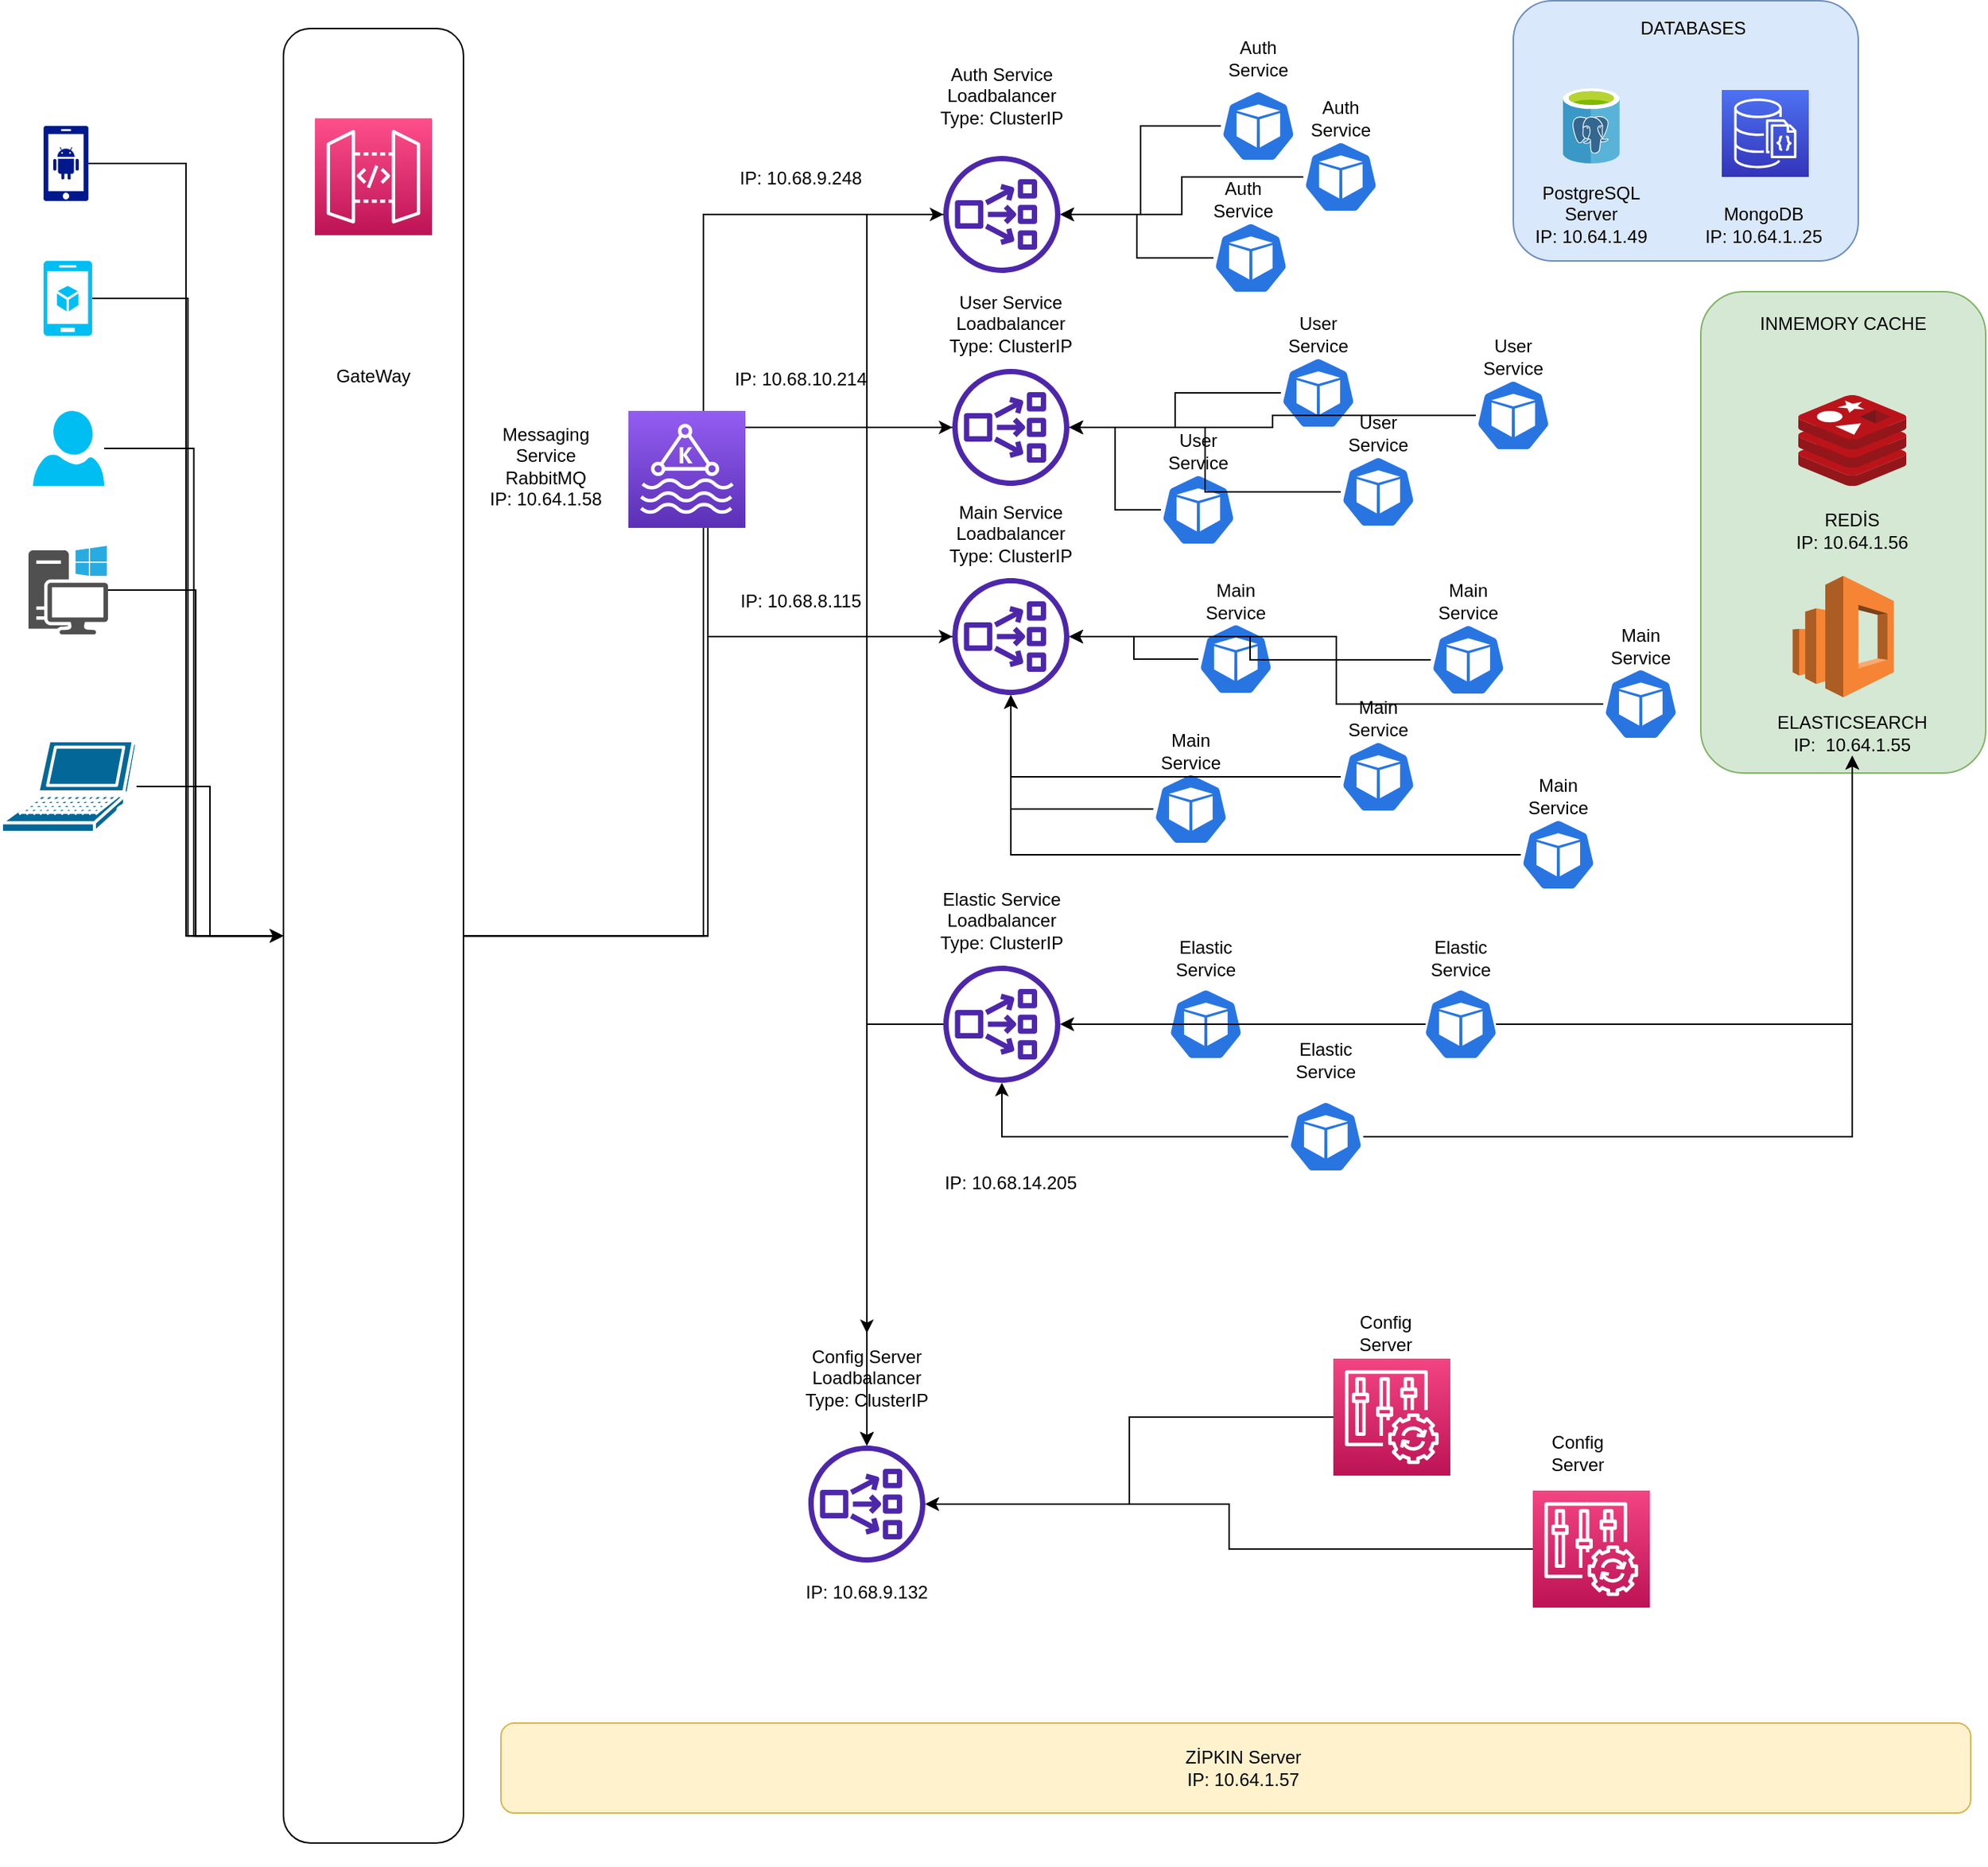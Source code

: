 <mxfile version="20.4.0" type="device"><diagram id="Y-MjgX_SrdLP1UUod8IA" name="Sayfa -1"><mxGraphModel dx="1483" dy="821" grid="1" gridSize="10" guides="1" tooltips="1" connect="1" arrows="1" fold="1" page="1" pageScale="1" pageWidth="1300" pageHeight="1300" math="0" shadow="0"><root><mxCell id="0"/><mxCell id="1" parent="0"/><mxCell id="vH-LEKl6GXZwFZJQD1Rh-15" value="" style="rounded=1;whiteSpace=wrap;html=1;fillColor=#d5e8d4;strokeColor=#82b366;" vertex="1" parent="1"><mxGeometry x="1185" y="200.5" width="190" height="321" as="geometry"/></mxCell><mxCell id="vH-LEKl6GXZwFZJQD1Rh-9" value="" style="rounded=1;whiteSpace=wrap;html=1;fillColor=#dae8fc;strokeColor=#6c8ebf;" vertex="1" parent="1"><mxGeometry x="1060" y="6.5" width="230" height="173.5" as="geometry"/></mxCell><mxCell id="Rdh_e0N7MhC9t9fp5nw4-4" value="" style="group" parent="1" vertex="1" connectable="0"><mxGeometry x="240" y="40" width="120" height="1210" as="geometry"/></mxCell><mxCell id="Rdh_e0N7MhC9t9fp5nw4-6" value="" style="group" parent="Rdh_e0N7MhC9t9fp5nw4-4" vertex="1" connectable="0"><mxGeometry y="-14.938" width="120" height="1210" as="geometry"/></mxCell><mxCell id="Rdh_e0N7MhC9t9fp5nw4-2" value="" style="rounded=1;whiteSpace=wrap;html=1;" parent="Rdh_e0N7MhC9t9fp5nw4-6" vertex="1"><mxGeometry width="120" height="1210" as="geometry"/></mxCell><mxCell id="Rdh_e0N7MhC9t9fp5nw4-1" value="" style="sketch=0;points=[[0,0,0],[0.25,0,0],[0.5,0,0],[0.75,0,0],[1,0,0],[0,1,0],[0.25,1,0],[0.5,1,0],[0.75,1,0],[1,1,0],[0,0.25,0],[0,0.5,0],[0,0.75,0],[1,0.25,0],[1,0.5,0],[1,0.75,0]];outlineConnect=0;fontColor=#232F3E;gradientColor=#FF4F8B;gradientDirection=north;fillColor=#BC1356;strokeColor=#ffffff;dashed=0;verticalLabelPosition=bottom;verticalAlign=top;align=center;html=1;fontSize=12;fontStyle=0;aspect=fixed;shape=mxgraph.aws4.resourceIcon;resIcon=mxgraph.aws4.api_gateway;" parent="Rdh_e0N7MhC9t9fp5nw4-6" vertex="1"><mxGeometry x="21" y="59.753" width="78" height="78" as="geometry"/></mxCell><mxCell id="Rdh_e0N7MhC9t9fp5nw4-5" value="GateWay" style="text;html=1;strokeColor=none;fillColor=none;align=center;verticalAlign=middle;whiteSpace=wrap;rounded=0;" parent="Rdh_e0N7MhC9t9fp5nw4-6" vertex="1"><mxGeometry x="30" y="209.136" width="60" height="44.815" as="geometry"/></mxCell><mxCell id="Rdh_e0N7MhC9t9fp5nw4-13" style="edgeStyle=orthogonalEdgeStyle;rounded=0;orthogonalLoop=1;jettySize=auto;html=1;" parent="1" source="Rdh_e0N7MhC9t9fp5nw4-7" target="Rdh_e0N7MhC9t9fp5nw4-2" edge="1"><mxGeometry relative="1" as="geometry"/></mxCell><mxCell id="Rdh_e0N7MhC9t9fp5nw4-7" value="" style="sketch=0;aspect=fixed;pointerEvents=1;shadow=0;dashed=0;html=1;strokeColor=none;labelPosition=center;verticalLabelPosition=bottom;verticalAlign=top;align=center;fillColor=#00188D;shape=mxgraph.mscae.enterprise.android_phone" parent="1" vertex="1"><mxGeometry x="80" y="90" width="30" height="50" as="geometry"/></mxCell><mxCell id="Rdh_e0N7MhC9t9fp5nw4-15" style="edgeStyle=orthogonalEdgeStyle;rounded=0;orthogonalLoop=1;jettySize=auto;html=1;entryX=0;entryY=0.5;entryDx=0;entryDy=0;" parent="1" source="Rdh_e0N7MhC9t9fp5nw4-8" target="Rdh_e0N7MhC9t9fp5nw4-2" edge="1"><mxGeometry relative="1" as="geometry"/></mxCell><mxCell id="Rdh_e0N7MhC9t9fp5nw4-8" value="" style="verticalLabelPosition=bottom;html=1;verticalAlign=top;align=center;strokeColor=none;fillColor=#00BEF2;shape=mxgraph.azure.mobile_services;pointerEvents=1;" parent="1" vertex="1"><mxGeometry x="80" y="180" width="32.5" height="50" as="geometry"/></mxCell><mxCell id="Rdh_e0N7MhC9t9fp5nw4-16" style="edgeStyle=orthogonalEdgeStyle;rounded=0;orthogonalLoop=1;jettySize=auto;html=1;entryX=0;entryY=0.5;entryDx=0;entryDy=0;" parent="1" source="Rdh_e0N7MhC9t9fp5nw4-9" target="Rdh_e0N7MhC9t9fp5nw4-2" edge="1"><mxGeometry relative="1" as="geometry"/></mxCell><mxCell id="Rdh_e0N7MhC9t9fp5nw4-9" value="" style="verticalLabelPosition=bottom;html=1;verticalAlign=top;align=center;strokeColor=none;fillColor=#00BEF2;shape=mxgraph.azure.user;" parent="1" vertex="1"><mxGeometry x="73" y="280" width="47.5" height="50" as="geometry"/></mxCell><mxCell id="Rdh_e0N7MhC9t9fp5nw4-17" style="edgeStyle=orthogonalEdgeStyle;rounded=0;orthogonalLoop=1;jettySize=auto;html=1;entryX=0;entryY=0.5;entryDx=0;entryDy=0;" parent="1" source="Rdh_e0N7MhC9t9fp5nw4-10" target="Rdh_e0N7MhC9t9fp5nw4-2" edge="1"><mxGeometry relative="1" as="geometry"/></mxCell><mxCell id="Rdh_e0N7MhC9t9fp5nw4-10" value="" style="sketch=0;pointerEvents=1;shadow=0;dashed=0;html=1;strokeColor=none;fillColor=#505050;labelPosition=center;verticalLabelPosition=bottom;verticalAlign=top;outlineConnect=0;align=center;shape=mxgraph.office.devices.workstation_pc;" parent="1" vertex="1"><mxGeometry x="70" y="370" width="53" height="59" as="geometry"/></mxCell><mxCell id="Rdh_e0N7MhC9t9fp5nw4-18" style="edgeStyle=orthogonalEdgeStyle;rounded=0;orthogonalLoop=1;jettySize=auto;html=1;" parent="1" source="Rdh_e0N7MhC9t9fp5nw4-11" target="Rdh_e0N7MhC9t9fp5nw4-2" edge="1"><mxGeometry relative="1" as="geometry"/></mxCell><mxCell id="Rdh_e0N7MhC9t9fp5nw4-11" value="" style="shape=mxgraph.cisco.computers_and_peripherals.laptop;html=1;pointerEvents=1;dashed=0;fillColor=#036897;strokeColor=#ffffff;strokeWidth=2;verticalLabelPosition=bottom;verticalAlign=top;align=center;outlineConnect=0;" parent="1" vertex="1"><mxGeometry x="52" y="500" width="90" height="61" as="geometry"/></mxCell><mxCell id="vH-LEKl6GXZwFZJQD1Rh-32" style="edgeStyle=orthogonalEdgeStyle;rounded=0;orthogonalLoop=1;jettySize=auto;html=1;" edge="1" parent="1" source="Rdh_e0N7MhC9t9fp5nw4-19" target="vH-LEKl6GXZwFZJQD1Rh-19"><mxGeometry relative="1" as="geometry"/></mxCell><mxCell id="Rdh_e0N7MhC9t9fp5nw4-19" value="" style="sketch=0;outlineConnect=0;fontColor=#232F3E;gradientColor=none;fillColor=#4D27AA;strokeColor=none;dashed=0;verticalLabelPosition=bottom;verticalAlign=top;align=center;html=1;fontSize=12;fontStyle=0;aspect=fixed;pointerEvents=1;shape=mxgraph.aws4.network_load_balancer;" parent="1" vertex="1"><mxGeometry x="680" y="110" width="78" height="78" as="geometry"/></mxCell><mxCell id="Rdh_e0N7MhC9t9fp5nw4-20" value="Auth Service Loadbalancer&lt;br&gt;Type: ClusterIP" style="text;html=1;strokeColor=none;fillColor=none;align=center;verticalAlign=middle;whiteSpace=wrap;rounded=0;" parent="1" vertex="1"><mxGeometry x="674" y="40" width="90" height="60" as="geometry"/></mxCell><mxCell id="vH-LEKl6GXZwFZJQD1Rh-31" style="edgeStyle=orthogonalEdgeStyle;rounded=0;orthogonalLoop=1;jettySize=auto;html=1;" edge="1" parent="1" source="Rdh_e0N7MhC9t9fp5nw4-21" target="vH-LEKl6GXZwFZJQD1Rh-19"><mxGeometry relative="1" as="geometry"/></mxCell><mxCell id="Rdh_e0N7MhC9t9fp5nw4-21" value="" style="sketch=0;outlineConnect=0;fontColor=#232F3E;gradientColor=none;fillColor=#4D27AA;strokeColor=none;dashed=0;verticalLabelPosition=bottom;verticalAlign=top;align=center;html=1;fontSize=12;fontStyle=0;aspect=fixed;pointerEvents=1;shape=mxgraph.aws4.network_load_balancer;" parent="1" vertex="1"><mxGeometry x="686" y="252" width="78" height="78" as="geometry"/></mxCell><mxCell id="Rdh_e0N7MhC9t9fp5nw4-22" value="User Service Loadbalancer&lt;br&gt;Type: ClusterIP" style="text;html=1;strokeColor=none;fillColor=none;align=center;verticalAlign=middle;whiteSpace=wrap;rounded=0;" parent="1" vertex="1"><mxGeometry x="680" y="192" width="90" height="60" as="geometry"/></mxCell><mxCell id="vH-LEKl6GXZwFZJQD1Rh-30" style="edgeStyle=orthogonalEdgeStyle;rounded=0;orthogonalLoop=1;jettySize=auto;html=1;" edge="1" parent="1" source="Rdh_e0N7MhC9t9fp5nw4-23" target="vH-LEKl6GXZwFZJQD1Rh-19"><mxGeometry relative="1" as="geometry"/></mxCell><mxCell id="Rdh_e0N7MhC9t9fp5nw4-23" value="" style="sketch=0;outlineConnect=0;fontColor=#232F3E;gradientColor=none;fillColor=#4D27AA;strokeColor=none;dashed=0;verticalLabelPosition=bottom;verticalAlign=top;align=center;html=1;fontSize=12;fontStyle=0;aspect=fixed;pointerEvents=1;shape=mxgraph.aws4.network_load_balancer;" parent="1" vertex="1"><mxGeometry x="686" y="391.5" width="78" height="78" as="geometry"/></mxCell><mxCell id="Rdh_e0N7MhC9t9fp5nw4-24" value="Main Service Loadbalancer&lt;br&gt;Type: ClusterIP" style="text;html=1;strokeColor=none;fillColor=none;align=center;verticalAlign=middle;whiteSpace=wrap;rounded=0;" parent="1" vertex="1"><mxGeometry x="680" y="332" width="90" height="60" as="geometry"/></mxCell><mxCell id="Rdh_e0N7MhC9t9fp5nw4-31" style="edgeStyle=orthogonalEdgeStyle;rounded=0;orthogonalLoop=1;jettySize=auto;html=1;" parent="1" source="Rdh_e0N7MhC9t9fp5nw4-25" target="Rdh_e0N7MhC9t9fp5nw4-19" edge="1"><mxGeometry relative="1" as="geometry"/></mxCell><mxCell id="Rdh_e0N7MhC9t9fp5nw4-25" value="" style="sketch=0;html=1;dashed=0;whitespace=wrap;fillColor=#2875E2;strokeColor=#ffffff;points=[[0.005,0.63,0],[0.1,0.2,0],[0.9,0.2,0],[0.5,0,0],[0.995,0.63,0],[0.72,0.99,0],[0.5,1,0],[0.28,0.99,0]];shape=mxgraph.kubernetes.icon;prIcon=pod" parent="1" vertex="1"><mxGeometry x="865" y="66" width="50" height="48" as="geometry"/></mxCell><mxCell id="Rdh_e0N7MhC9t9fp5nw4-26" value="Auth Service" style="text;html=1;strokeColor=none;fillColor=none;align=center;verticalAlign=middle;whiteSpace=wrap;rounded=0;" parent="1" vertex="1"><mxGeometry x="860" y="30" width="60" height="30" as="geometry"/></mxCell><mxCell id="Rdh_e0N7MhC9t9fp5nw4-32" style="edgeStyle=orthogonalEdgeStyle;rounded=0;orthogonalLoop=1;jettySize=auto;html=1;" parent="1" source="Rdh_e0N7MhC9t9fp5nw4-27" target="Rdh_e0N7MhC9t9fp5nw4-19" edge="1"><mxGeometry relative="1" as="geometry"/></mxCell><mxCell id="Rdh_e0N7MhC9t9fp5nw4-27" value="" style="sketch=0;html=1;dashed=0;whitespace=wrap;fillColor=#2875E2;strokeColor=#ffffff;points=[[0.005,0.63,0],[0.1,0.2,0],[0.9,0.2,0],[0.5,0,0],[0.995,0.63,0],[0.72,0.99,0],[0.5,1,0],[0.28,0.99,0]];shape=mxgraph.kubernetes.icon;prIcon=pod" parent="1" vertex="1"><mxGeometry x="920" y="100" width="50" height="48" as="geometry"/></mxCell><mxCell id="Rdh_e0N7MhC9t9fp5nw4-28" value="Auth Service" style="text;html=1;strokeColor=none;fillColor=none;align=center;verticalAlign=middle;whiteSpace=wrap;rounded=0;" parent="1" vertex="1"><mxGeometry x="915" y="70" width="60" height="30" as="geometry"/></mxCell><mxCell id="Rdh_e0N7MhC9t9fp5nw4-33" style="edgeStyle=orthogonalEdgeStyle;rounded=0;orthogonalLoop=1;jettySize=auto;html=1;" parent="1" source="Rdh_e0N7MhC9t9fp5nw4-29" target="Rdh_e0N7MhC9t9fp5nw4-19" edge="1"><mxGeometry relative="1" as="geometry"/></mxCell><mxCell id="Rdh_e0N7MhC9t9fp5nw4-29" value="" style="sketch=0;html=1;dashed=0;whitespace=wrap;fillColor=#2875E2;strokeColor=#ffffff;points=[[0.005,0.63,0],[0.1,0.2,0],[0.9,0.2,0],[0.5,0,0],[0.995,0.63,0],[0.72,0.99,0],[0.5,1,0],[0.28,0.99,0]];shape=mxgraph.kubernetes.icon;prIcon=pod" parent="1" vertex="1"><mxGeometry x="860" y="154" width="50" height="48" as="geometry"/></mxCell><mxCell id="Rdh_e0N7MhC9t9fp5nw4-30" value="Auth Service" style="text;html=1;strokeColor=none;fillColor=none;align=center;verticalAlign=middle;whiteSpace=wrap;rounded=0;" parent="1" vertex="1"><mxGeometry x="850" y="124" width="60" height="30" as="geometry"/></mxCell><mxCell id="Rdh_e0N7MhC9t9fp5nw4-44" style="edgeStyle=orthogonalEdgeStyle;rounded=0;orthogonalLoop=1;jettySize=auto;html=1;" parent="1" source="Rdh_e0N7MhC9t9fp5nw4-36" target="Rdh_e0N7MhC9t9fp5nw4-21" edge="1"><mxGeometry relative="1" as="geometry"/></mxCell><mxCell id="Rdh_e0N7MhC9t9fp5nw4-36" value="" style="sketch=0;html=1;dashed=0;whitespace=wrap;fillColor=#2875E2;strokeColor=#ffffff;points=[[0.005,0.63,0],[0.1,0.2,0],[0.9,0.2,0],[0.5,0,0],[0.995,0.63,0],[0.72,0.99,0],[0.5,1,0],[0.28,0.99,0]];shape=mxgraph.kubernetes.icon;prIcon=pod" parent="1" vertex="1"><mxGeometry x="825" y="322" width="50" height="48" as="geometry"/></mxCell><mxCell id="Rdh_e0N7MhC9t9fp5nw4-37" value="User Service" style="text;html=1;strokeColor=none;fillColor=none;align=center;verticalAlign=middle;whiteSpace=wrap;rounded=0;" parent="1" vertex="1"><mxGeometry x="820" y="292" width="60" height="30" as="geometry"/></mxCell><mxCell id="Rdh_e0N7MhC9t9fp5nw4-45" style="edgeStyle=orthogonalEdgeStyle;rounded=0;orthogonalLoop=1;jettySize=auto;html=1;" parent="1" source="Rdh_e0N7MhC9t9fp5nw4-38" target="Rdh_e0N7MhC9t9fp5nw4-21" edge="1"><mxGeometry relative="1" as="geometry"/></mxCell><mxCell id="Rdh_e0N7MhC9t9fp5nw4-38" value="" style="sketch=0;html=1;dashed=0;whitespace=wrap;fillColor=#2875E2;strokeColor=#ffffff;points=[[0.005,0.63,0],[0.1,0.2,0],[0.9,0.2,0],[0.5,0,0],[0.995,0.63,0],[0.72,0.99,0],[0.5,1,0],[0.28,0.99,0]];shape=mxgraph.kubernetes.icon;prIcon=pod" parent="1" vertex="1"><mxGeometry x="905" y="244" width="50" height="48" as="geometry"/></mxCell><mxCell id="Rdh_e0N7MhC9t9fp5nw4-39" value="User Service" style="text;html=1;strokeColor=none;fillColor=none;align=center;verticalAlign=middle;whiteSpace=wrap;rounded=0;" parent="1" vertex="1"><mxGeometry x="900" y="214" width="60" height="30" as="geometry"/></mxCell><mxCell id="Rdh_e0N7MhC9t9fp5nw4-46" style="edgeStyle=orthogonalEdgeStyle;rounded=0;orthogonalLoop=1;jettySize=auto;html=1;" parent="1" source="Rdh_e0N7MhC9t9fp5nw4-40" target="Rdh_e0N7MhC9t9fp5nw4-21" edge="1"><mxGeometry relative="1" as="geometry"/></mxCell><mxCell id="Rdh_e0N7MhC9t9fp5nw4-40" value="" style="sketch=0;html=1;dashed=0;whitespace=wrap;fillColor=#2875E2;strokeColor=#ffffff;points=[[0.005,0.63,0],[0.1,0.2,0],[0.9,0.2,0],[0.5,0,0],[0.995,0.63,0],[0.72,0.99,0],[0.5,1,0],[0.28,0.99,0]];shape=mxgraph.kubernetes.icon;prIcon=pod" parent="1" vertex="1"><mxGeometry x="945" y="310" width="50" height="48" as="geometry"/></mxCell><mxCell id="Rdh_e0N7MhC9t9fp5nw4-41" value="User Service" style="text;html=1;strokeColor=none;fillColor=none;align=center;verticalAlign=middle;whiteSpace=wrap;rounded=0;" parent="1" vertex="1"><mxGeometry x="940" y="280" width="60" height="30" as="geometry"/></mxCell><mxCell id="Rdh_e0N7MhC9t9fp5nw4-47" style="edgeStyle=orthogonalEdgeStyle;rounded=0;orthogonalLoop=1;jettySize=auto;html=1;" parent="1" source="Rdh_e0N7MhC9t9fp5nw4-42" target="Rdh_e0N7MhC9t9fp5nw4-21" edge="1"><mxGeometry relative="1" as="geometry"/></mxCell><mxCell id="Rdh_e0N7MhC9t9fp5nw4-42" value="" style="sketch=0;html=1;dashed=0;whitespace=wrap;fillColor=#2875E2;strokeColor=#ffffff;points=[[0.005,0.63,0],[0.1,0.2,0],[0.9,0.2,0],[0.5,0,0],[0.995,0.63,0],[0.72,0.99,0],[0.5,1,0],[0.28,0.99,0]];shape=mxgraph.kubernetes.icon;prIcon=pod" parent="1" vertex="1"><mxGeometry x="1035" y="259" width="50" height="48" as="geometry"/></mxCell><mxCell id="Rdh_e0N7MhC9t9fp5nw4-43" value="User Service" style="text;html=1;strokeColor=none;fillColor=none;align=center;verticalAlign=middle;whiteSpace=wrap;rounded=0;" parent="1" vertex="1"><mxGeometry x="1030" y="229" width="60" height="30" as="geometry"/></mxCell><mxCell id="Rdh_e0N7MhC9t9fp5nw4-60" style="edgeStyle=orthogonalEdgeStyle;rounded=0;orthogonalLoop=1;jettySize=auto;html=1;" parent="1" source="Rdh_e0N7MhC9t9fp5nw4-48" target="Rdh_e0N7MhC9t9fp5nw4-23" edge="1"><mxGeometry relative="1" as="geometry"/></mxCell><mxCell id="Rdh_e0N7MhC9t9fp5nw4-48" value="" style="sketch=0;html=1;dashed=0;whitespace=wrap;fillColor=#2875E2;strokeColor=#ffffff;points=[[0.005,0.63,0],[0.1,0.2,0],[0.9,0.2,0],[0.5,0,0],[0.995,0.63,0],[0.72,0.99,0],[0.5,1,0],[0.28,0.99,0]];shape=mxgraph.kubernetes.icon;prIcon=pod" parent="1" vertex="1"><mxGeometry x="820" y="521.5" width="50" height="48" as="geometry"/></mxCell><mxCell id="Rdh_e0N7MhC9t9fp5nw4-49" value="Main Service" style="text;html=1;strokeColor=none;fillColor=none;align=center;verticalAlign=middle;whiteSpace=wrap;rounded=0;" parent="1" vertex="1"><mxGeometry x="815" y="491.5" width="60" height="30" as="geometry"/></mxCell><mxCell id="Rdh_e0N7MhC9t9fp5nw4-61" style="edgeStyle=orthogonalEdgeStyle;rounded=0;orthogonalLoop=1;jettySize=auto;html=1;" parent="1" source="Rdh_e0N7MhC9t9fp5nw4-50" target="Rdh_e0N7MhC9t9fp5nw4-23" edge="1"><mxGeometry relative="1" as="geometry"/></mxCell><mxCell id="Rdh_e0N7MhC9t9fp5nw4-50" value="" style="sketch=0;html=1;dashed=0;whitespace=wrap;fillColor=#2875E2;strokeColor=#ffffff;points=[[0.005,0.63,0],[0.1,0.2,0],[0.9,0.2,0],[0.5,0,0],[0.995,0.63,0],[0.72,0.99,0],[0.5,1,0],[0.28,0.99,0]];shape=mxgraph.kubernetes.icon;prIcon=pod" parent="1" vertex="1"><mxGeometry x="850" y="421.5" width="50" height="48" as="geometry"/></mxCell><mxCell id="Rdh_e0N7MhC9t9fp5nw4-51" value="Main Service" style="text;html=1;strokeColor=none;fillColor=none;align=center;verticalAlign=middle;whiteSpace=wrap;rounded=0;" parent="1" vertex="1"><mxGeometry x="845" y="391.5" width="60" height="30" as="geometry"/></mxCell><mxCell id="Rdh_e0N7MhC9t9fp5nw4-62" style="edgeStyle=orthogonalEdgeStyle;rounded=0;orthogonalLoop=1;jettySize=auto;html=1;" parent="1" source="Rdh_e0N7MhC9t9fp5nw4-52" target="Rdh_e0N7MhC9t9fp5nw4-23" edge="1"><mxGeometry relative="1" as="geometry"/></mxCell><mxCell id="Rdh_e0N7MhC9t9fp5nw4-52" value="" style="sketch=0;html=1;dashed=0;whitespace=wrap;fillColor=#2875E2;strokeColor=#ffffff;points=[[0.005,0.63,0],[0.1,0.2,0],[0.9,0.2,0],[0.5,0,0],[0.995,0.63,0],[0.72,0.99,0],[0.5,1,0],[0.28,0.99,0]];shape=mxgraph.kubernetes.icon;prIcon=pod" parent="1" vertex="1"><mxGeometry x="945" y="500" width="50" height="48" as="geometry"/></mxCell><mxCell id="Rdh_e0N7MhC9t9fp5nw4-53" value="Main Service" style="text;html=1;strokeColor=none;fillColor=none;align=center;verticalAlign=middle;whiteSpace=wrap;rounded=0;" parent="1" vertex="1"><mxGeometry x="940" y="470" width="60" height="30" as="geometry"/></mxCell><mxCell id="Rdh_e0N7MhC9t9fp5nw4-63" style="edgeStyle=orthogonalEdgeStyle;rounded=0;orthogonalLoop=1;jettySize=auto;html=1;" parent="1" source="Rdh_e0N7MhC9t9fp5nw4-54" target="Rdh_e0N7MhC9t9fp5nw4-23" edge="1"><mxGeometry relative="1" as="geometry"/></mxCell><mxCell id="Rdh_e0N7MhC9t9fp5nw4-54" value="" style="sketch=0;html=1;dashed=0;whitespace=wrap;fillColor=#2875E2;strokeColor=#ffffff;points=[[0.005,0.63,0],[0.1,0.2,0],[0.9,0.2,0],[0.5,0,0],[0.995,0.63,0],[0.72,0.99,0],[0.5,1,0],[0.28,0.99,0]];shape=mxgraph.kubernetes.icon;prIcon=pod" parent="1" vertex="1"><mxGeometry x="1005" y="422" width="50" height="48" as="geometry"/></mxCell><mxCell id="Rdh_e0N7MhC9t9fp5nw4-55" value="Main Service" style="text;html=1;strokeColor=none;fillColor=none;align=center;verticalAlign=middle;whiteSpace=wrap;rounded=0;" parent="1" vertex="1"><mxGeometry x="1000" y="392" width="60" height="30" as="geometry"/></mxCell><mxCell id="Rdh_e0N7MhC9t9fp5nw4-64" style="edgeStyle=orthogonalEdgeStyle;rounded=0;orthogonalLoop=1;jettySize=auto;html=1;" parent="1" source="Rdh_e0N7MhC9t9fp5nw4-56" target="Rdh_e0N7MhC9t9fp5nw4-23" edge="1"><mxGeometry relative="1" as="geometry"/></mxCell><mxCell id="Rdh_e0N7MhC9t9fp5nw4-56" value="" style="sketch=0;html=1;dashed=0;whitespace=wrap;fillColor=#2875E2;strokeColor=#ffffff;points=[[0.005,0.63,0],[0.1,0.2,0],[0.9,0.2,0],[0.5,0,0],[0.995,0.63,0],[0.72,0.99,0],[0.5,1,0],[0.28,0.99,0]];shape=mxgraph.kubernetes.icon;prIcon=pod" parent="1" vertex="1"><mxGeometry x="1065" y="552" width="50" height="48" as="geometry"/></mxCell><mxCell id="Rdh_e0N7MhC9t9fp5nw4-57" value="Main Service" style="text;html=1;strokeColor=none;fillColor=none;align=center;verticalAlign=middle;whiteSpace=wrap;rounded=0;" parent="1" vertex="1"><mxGeometry x="1060" y="522" width="60" height="30" as="geometry"/></mxCell><mxCell id="Rdh_e0N7MhC9t9fp5nw4-66" style="edgeStyle=orthogonalEdgeStyle;rounded=0;orthogonalLoop=1;jettySize=auto;html=1;" parent="1" source="Rdh_e0N7MhC9t9fp5nw4-58" target="Rdh_e0N7MhC9t9fp5nw4-23" edge="1"><mxGeometry relative="1" as="geometry"/></mxCell><mxCell id="Rdh_e0N7MhC9t9fp5nw4-58" value="" style="sketch=0;html=1;dashed=0;whitespace=wrap;fillColor=#2875E2;strokeColor=#ffffff;points=[[0.005,0.63,0],[0.1,0.2,0],[0.9,0.2,0],[0.5,0,0],[0.995,0.63,0],[0.72,0.99,0],[0.5,1,0],[0.28,0.99,0]];shape=mxgraph.kubernetes.icon;prIcon=pod" parent="1" vertex="1"><mxGeometry x="1120" y="451.5" width="50" height="48" as="geometry"/></mxCell><mxCell id="Rdh_e0N7MhC9t9fp5nw4-59" value="Main Service" style="text;html=1;strokeColor=none;fillColor=none;align=center;verticalAlign=middle;whiteSpace=wrap;rounded=0;" parent="1" vertex="1"><mxGeometry x="1115" y="421.5" width="60" height="30" as="geometry"/></mxCell><mxCell id="Rdh_e0N7MhC9t9fp5nw4-67" style="edgeStyle=orthogonalEdgeStyle;rounded=0;orthogonalLoop=1;jettySize=auto;html=1;" parent="1" source="Rdh_e0N7MhC9t9fp5nw4-2" target="Rdh_e0N7MhC9t9fp5nw4-19" edge="1"><mxGeometry relative="1" as="geometry"/></mxCell><mxCell id="Rdh_e0N7MhC9t9fp5nw4-68" style="edgeStyle=orthogonalEdgeStyle;rounded=0;orthogonalLoop=1;jettySize=auto;html=1;" parent="1" source="Rdh_e0N7MhC9t9fp5nw4-2" target="Rdh_e0N7MhC9t9fp5nw4-21" edge="1"><mxGeometry relative="1" as="geometry"/></mxCell><mxCell id="Rdh_e0N7MhC9t9fp5nw4-69" style="edgeStyle=orthogonalEdgeStyle;rounded=0;orthogonalLoop=1;jettySize=auto;html=1;" parent="1" source="Rdh_e0N7MhC9t9fp5nw4-2" target="Rdh_e0N7MhC9t9fp5nw4-23" edge="1"><mxGeometry relative="1" as="geometry"/></mxCell><mxCell id="vH-LEKl6GXZwFZJQD1Rh-27" style="edgeStyle=orthogonalEdgeStyle;rounded=0;orthogonalLoop=1;jettySize=auto;html=1;" edge="1" parent="1" source="Rdh_e0N7MhC9t9fp5nw4-70" target="vH-LEKl6GXZwFZJQD1Rh-19"><mxGeometry relative="1" as="geometry"/></mxCell><mxCell id="Rdh_e0N7MhC9t9fp5nw4-70" value="" style="sketch=0;points=[[0,0,0],[0.25,0,0],[0.5,0,0],[0.75,0,0],[1,0,0],[0,1,0],[0.25,1,0],[0.5,1,0],[0.75,1,0],[1,1,0],[0,0.25,0],[0,0.5,0],[0,0.75,0],[1,0.25,0],[1,0.5,0],[1,0.75,0]];points=[[0,0,0],[0.25,0,0],[0.5,0,0],[0.75,0,0],[1,0,0],[0,1,0],[0.25,1,0],[0.5,1,0],[0.75,1,0],[1,1,0],[0,0.25,0],[0,0.5,0],[0,0.75,0],[1,0.25,0],[1,0.5,0],[1,0.75,0]];outlineConnect=0;fontColor=#232F3E;gradientColor=#F34482;gradientDirection=north;fillColor=#BC1356;strokeColor=#ffffff;dashed=0;verticalLabelPosition=bottom;verticalAlign=top;align=center;html=1;fontSize=12;fontStyle=0;aspect=fixed;shape=mxgraph.aws4.resourceIcon;resIcon=mxgraph.aws4.config;" parent="1" vertex="1"><mxGeometry x="940" y="912" width="78" height="78" as="geometry"/></mxCell><mxCell id="Rdh_e0N7MhC9t9fp5nw4-71" value="Config Server" style="text;html=1;strokeColor=none;fillColor=none;align=center;verticalAlign=middle;whiteSpace=wrap;rounded=0;" parent="1" vertex="1"><mxGeometry x="945" y="880" width="60" height="30" as="geometry"/></mxCell><mxCell id="Rdh_e0N7MhC9t9fp5nw4-76" value="" style="sketch=0;aspect=fixed;html=1;points=[];align=center;image;fontSize=12;image=img/lib/mscae/Azure_Database_for_PostgreSQL_servers.svg;" parent="1" vertex="1"><mxGeometry x="1093" y="65" width="38" height="50" as="geometry"/></mxCell><mxCell id="Rdh_e0N7MhC9t9fp5nw4-77" value="PostgreSQL&lt;br&gt;Server&lt;br&gt;IP:&amp;nbsp;10.64.1.49" style="text;html=1;strokeColor=none;fillColor=none;align=center;verticalAlign=middle;whiteSpace=wrap;rounded=0;" parent="1" vertex="1"><mxGeometry x="1082" y="137.5" width="60" height="23" as="geometry"/></mxCell><mxCell id="vH-LEKl6GXZwFZJQD1Rh-1" value="" style="sketch=0;points=[[0,0,0],[0.25,0,0],[0.5,0,0],[0.75,0,0],[1,0,0],[0,1,0],[0.25,1,0],[0.5,1,0],[0.75,1,0],[1,1,0],[0,0.25,0],[0,0.5,0],[0,0.75,0],[1,0.25,0],[1,0.5,0],[1,0.75,0]];outlineConnect=0;fontColor=#232F3E;gradientColor=#4D72F3;gradientDirection=north;fillColor=#3334B9;strokeColor=#ffffff;dashed=0;verticalLabelPosition=bottom;verticalAlign=top;align=center;html=1;fontSize=12;fontStyle=0;aspect=fixed;shape=mxgraph.aws4.resourceIcon;resIcon=mxgraph.aws4.documentdb_with_mongodb_compatibility;" vertex="1" parent="1"><mxGeometry x="1199" y="66" width="58" height="58" as="geometry"/></mxCell><mxCell id="vH-LEKl6GXZwFZJQD1Rh-2" value="MongoDB&lt;br&gt;IP:&amp;nbsp;10.64.1..25" style="text;html=1;strokeColor=none;fillColor=none;align=center;verticalAlign=middle;whiteSpace=wrap;rounded=0;" vertex="1" parent="1"><mxGeometry x="1197" y="140" width="60" height="32" as="geometry"/></mxCell><mxCell id="vH-LEKl6GXZwFZJQD1Rh-3" value="IP:&amp;nbsp;10.68.9.248" style="text;html=1;strokeColor=none;fillColor=none;align=center;verticalAlign=middle;whiteSpace=wrap;rounded=0;" vertex="1" parent="1"><mxGeometry x="530" y="110" width="110" height="30" as="geometry"/></mxCell><mxCell id="vH-LEKl6GXZwFZJQD1Rh-4" value="IP:&amp;nbsp;10.68.8.115" style="text;html=1;strokeColor=none;fillColor=none;align=center;verticalAlign=middle;whiteSpace=wrap;rounded=0;" vertex="1" parent="1"><mxGeometry x="530" y="392" width="110" height="30" as="geometry"/></mxCell><mxCell id="vH-LEKl6GXZwFZJQD1Rh-5" value="IP:&amp;nbsp;10.68.10.214" style="text;html=1;strokeColor=none;fillColor=none;align=center;verticalAlign=middle;whiteSpace=wrap;rounded=0;" vertex="1" parent="1"><mxGeometry x="530" y="244" width="110" height="30" as="geometry"/></mxCell><mxCell id="vH-LEKl6GXZwFZJQD1Rh-6" value="" style="sketch=0;points=[[0,0,0],[0.25,0,0],[0.5,0,0],[0.75,0,0],[1,0,0],[0,1,0],[0.25,1,0],[0.5,1,0],[0.75,1,0],[1,1,0],[0,0.25,0],[0,0.5,0],[0,0.75,0],[1,0.25,0],[1,0.5,0],[1,0.75,0]];outlineConnect=0;fontColor=#232F3E;gradientColor=#945DF2;gradientDirection=north;fillColor=#5A30B5;strokeColor=#ffffff;dashed=0;verticalLabelPosition=bottom;verticalAlign=top;align=center;html=1;fontSize=12;fontStyle=0;aspect=fixed;shape=mxgraph.aws4.resourceIcon;resIcon=mxgraph.aws4.managed_streaming_for_kafka;" vertex="1" parent="1"><mxGeometry x="470" y="280" width="78" height="78" as="geometry"/></mxCell><mxCell id="vH-LEKl6GXZwFZJQD1Rh-7" value="Messaging Service&lt;br&gt;RabbitMQ&lt;br&gt;IP:&amp;nbsp;10.64.1.58" style="text;html=1;strokeColor=none;fillColor=none;align=center;verticalAlign=middle;whiteSpace=wrap;rounded=0;" vertex="1" parent="1"><mxGeometry x="370" y="283" width="90" height="67" as="geometry"/></mxCell><mxCell id="vH-LEKl6GXZwFZJQD1Rh-8" value="" style="sketch=0;aspect=fixed;html=1;points=[];align=center;image;fontSize=12;image=img/lib/mscae/Cache_Redis_Product.svg;" vertex="1" parent="1"><mxGeometry x="1250" y="269.5" width="72.02" height="60.5" as="geometry"/></mxCell><mxCell id="vH-LEKl6GXZwFZJQD1Rh-11" value="DATABASES" style="text;html=1;strokeColor=none;fillColor=none;align=center;verticalAlign=middle;whiteSpace=wrap;rounded=0;" vertex="1" parent="1"><mxGeometry x="1110" y="10" width="140" height="30" as="geometry"/></mxCell><mxCell id="vH-LEKl6GXZwFZJQD1Rh-12" value="REDİS&lt;br&gt;IP:&amp;nbsp;10.64.1.56" style="text;html=1;strokeColor=none;fillColor=none;align=center;verticalAlign=middle;whiteSpace=wrap;rounded=0;" vertex="1" parent="1"><mxGeometry x="1226.01" y="344.5" width="120" height="30" as="geometry"/></mxCell><mxCell id="vH-LEKl6GXZwFZJQD1Rh-13" value="" style="outlineConnect=0;dashed=0;verticalLabelPosition=bottom;verticalAlign=top;align=center;html=1;shape=mxgraph.aws3.elasticsearch_service;fillColor=#F58534;gradientColor=none;" vertex="1" parent="1"><mxGeometry x="1246.25" y="390" width="67.5" height="81" as="geometry"/></mxCell><mxCell id="vH-LEKl6GXZwFZJQD1Rh-14" value="ELASTICSEARCH&lt;br&gt;IP:&amp;nbsp;&amp;nbsp;10.64.1.55" style="text;html=1;strokeColor=none;fillColor=none;align=center;verticalAlign=middle;whiteSpace=wrap;rounded=0;" vertex="1" parent="1"><mxGeometry x="1231.01" y="480" width="110" height="30" as="geometry"/></mxCell><mxCell id="vH-LEKl6GXZwFZJQD1Rh-16" value="INMEMORY CACHE" style="text;html=1;strokeColor=none;fillColor=none;align=center;verticalAlign=middle;whiteSpace=wrap;rounded=0;" vertex="1" parent="1"><mxGeometry x="1200" y="207" width="160" height="30" as="geometry"/></mxCell><mxCell id="vH-LEKl6GXZwFZJQD1Rh-17" value="" style="rounded=1;whiteSpace=wrap;html=1;fillColor=#fff2cc;strokeColor=#d6b656;" vertex="1" parent="1"><mxGeometry x="385" y="1155" width="980" height="60" as="geometry"/></mxCell><mxCell id="vH-LEKl6GXZwFZJQD1Rh-18" value="ZİPKIN Server&lt;br&gt;IP:&amp;nbsp;10.64.1.57" style="text;html=1;strokeColor=none;fillColor=none;align=center;verticalAlign=middle;whiteSpace=wrap;rounded=0;" vertex="1" parent="1"><mxGeometry x="430" y="1170" width="900" height="30" as="geometry"/></mxCell><mxCell id="vH-LEKl6GXZwFZJQD1Rh-19" value="" style="sketch=0;outlineConnect=0;fontColor=#232F3E;gradientColor=none;fillColor=#4D27AA;strokeColor=none;dashed=0;verticalLabelPosition=bottom;verticalAlign=top;align=center;html=1;fontSize=12;fontStyle=0;aspect=fixed;pointerEvents=1;shape=mxgraph.aws4.network_load_balancer;" vertex="1" parent="1"><mxGeometry x="590" y="970" width="78" height="78" as="geometry"/></mxCell><mxCell id="vH-LEKl6GXZwFZJQD1Rh-20" value="Config Server&lt;br&gt;Loadbalancer&lt;br&gt;Type: ClusterIP" style="text;html=1;strokeColor=none;fillColor=none;align=center;verticalAlign=middle;whiteSpace=wrap;rounded=0;" vertex="1" parent="1"><mxGeometry x="584" y="895" width="90" height="60" as="geometry"/></mxCell><mxCell id="vH-LEKl6GXZwFZJQD1Rh-29" style="edgeStyle=orthogonalEdgeStyle;rounded=0;orthogonalLoop=1;jettySize=auto;html=1;" edge="1" parent="1" source="vH-LEKl6GXZwFZJQD1Rh-21" target="vH-LEKl6GXZwFZJQD1Rh-19"><mxGeometry relative="1" as="geometry"/></mxCell><mxCell id="vH-LEKl6GXZwFZJQD1Rh-21" value="" style="sketch=0;points=[[0,0,0],[0.25,0,0],[0.5,0,0],[0.75,0,0],[1,0,0],[0,1,0],[0.25,1,0],[0.5,1,0],[0.75,1,0],[1,1,0],[0,0.25,0],[0,0.5,0],[0,0.75,0],[1,0.25,0],[1,0.5,0],[1,0.75,0]];points=[[0,0,0],[0.25,0,0],[0.5,0,0],[0.75,0,0],[1,0,0],[0,1,0],[0.25,1,0],[0.5,1,0],[0.75,1,0],[1,1,0],[0,0.25,0],[0,0.5,0],[0,0.75,0],[1,0.25,0],[1,0.5,0],[1,0.75,0]];outlineConnect=0;fontColor=#232F3E;gradientColor=#F34482;gradientDirection=north;fillColor=#BC1356;strokeColor=#ffffff;dashed=0;verticalLabelPosition=bottom;verticalAlign=top;align=center;html=1;fontSize=12;fontStyle=0;aspect=fixed;shape=mxgraph.aws4.resourceIcon;resIcon=mxgraph.aws4.config;" vertex="1" parent="1"><mxGeometry x="1073" y="1000" width="78" height="78" as="geometry"/></mxCell><mxCell id="vH-LEKl6GXZwFZJQD1Rh-22" value="Config Server" style="text;html=1;strokeColor=none;fillColor=none;align=center;verticalAlign=middle;whiteSpace=wrap;rounded=0;" vertex="1" parent="1"><mxGeometry x="1073" y="960" width="60" height="30" as="geometry"/></mxCell><mxCell id="vH-LEKl6GXZwFZJQD1Rh-33" value="IP:&amp;nbsp;10.68.9.132" style="text;html=1;strokeColor=none;fillColor=none;align=center;verticalAlign=middle;whiteSpace=wrap;rounded=0;" vertex="1" parent="1"><mxGeometry x="569" y="1048" width="120" height="40" as="geometry"/></mxCell><mxCell id="vH-LEKl6GXZwFZJQD1Rh-48" style="edgeStyle=orthogonalEdgeStyle;rounded=0;orthogonalLoop=1;jettySize=auto;html=1;" edge="1" parent="1" source="vH-LEKl6GXZwFZJQD1Rh-34" target="vH-LEKl6GXZwFZJQD1Rh-20"><mxGeometry relative="1" as="geometry"/></mxCell><mxCell id="vH-LEKl6GXZwFZJQD1Rh-34" value="" style="sketch=0;outlineConnect=0;fontColor=#232F3E;gradientColor=none;fillColor=#4D27AA;strokeColor=none;dashed=0;verticalLabelPosition=bottom;verticalAlign=top;align=center;html=1;fontSize=12;fontStyle=0;aspect=fixed;pointerEvents=1;shape=mxgraph.aws4.network_load_balancer;" vertex="1" parent="1"><mxGeometry x="680" y="650" width="78" height="78" as="geometry"/></mxCell><mxCell id="vH-LEKl6GXZwFZJQD1Rh-35" value="Elastic Service Loadbalancer&lt;br&gt;Type: ClusterIP" style="text;html=1;strokeColor=none;fillColor=none;align=center;verticalAlign=middle;whiteSpace=wrap;rounded=0;" vertex="1" parent="1"><mxGeometry x="674" y="590" width="90" height="60" as="geometry"/></mxCell><mxCell id="vH-LEKl6GXZwFZJQD1Rh-42" style="edgeStyle=orthogonalEdgeStyle;rounded=0;orthogonalLoop=1;jettySize=auto;html=1;" edge="1" parent="1" source="vH-LEKl6GXZwFZJQD1Rh-36" target="vH-LEKl6GXZwFZJQD1Rh-34"><mxGeometry relative="1" as="geometry"/></mxCell><mxCell id="vH-LEKl6GXZwFZJQD1Rh-47" style="edgeStyle=orthogonalEdgeStyle;rounded=0;orthogonalLoop=1;jettySize=auto;html=1;entryX=0.5;entryY=1;entryDx=0;entryDy=0;" edge="1" parent="1" source="vH-LEKl6GXZwFZJQD1Rh-36" target="vH-LEKl6GXZwFZJQD1Rh-14"><mxGeometry relative="1" as="geometry"/></mxCell><mxCell id="vH-LEKl6GXZwFZJQD1Rh-36" value="" style="sketch=0;html=1;dashed=0;whitespace=wrap;fillColor=#2875E2;strokeColor=#ffffff;points=[[0.005,0.63,0],[0.1,0.2,0],[0.9,0.2,0],[0.5,0,0],[0.995,0.63,0],[0.72,0.99,0],[0.5,1,0],[0.28,0.99,0]];shape=mxgraph.kubernetes.icon;prIcon=pod" vertex="1" parent="1"><mxGeometry x="830" y="665" width="50" height="48" as="geometry"/></mxCell><mxCell id="vH-LEKl6GXZwFZJQD1Rh-37" value="Elastic Service" style="text;html=1;strokeColor=none;fillColor=none;align=center;verticalAlign=middle;whiteSpace=wrap;rounded=0;" vertex="1" parent="1"><mxGeometry x="825" y="630" width="60" height="30" as="geometry"/></mxCell><mxCell id="vH-LEKl6GXZwFZJQD1Rh-43" style="edgeStyle=orthogonalEdgeStyle;rounded=0;orthogonalLoop=1;jettySize=auto;html=1;" edge="1" parent="1" source="vH-LEKl6GXZwFZJQD1Rh-38" target="vH-LEKl6GXZwFZJQD1Rh-34"><mxGeometry relative="1" as="geometry"/></mxCell><mxCell id="vH-LEKl6GXZwFZJQD1Rh-46" style="edgeStyle=orthogonalEdgeStyle;rounded=0;orthogonalLoop=1;jettySize=auto;html=1;entryX=0.5;entryY=1;entryDx=0;entryDy=0;" edge="1" parent="1" source="vH-LEKl6GXZwFZJQD1Rh-38" target="vH-LEKl6GXZwFZJQD1Rh-14"><mxGeometry relative="1" as="geometry"/></mxCell><mxCell id="vH-LEKl6GXZwFZJQD1Rh-38" value="" style="sketch=0;html=1;dashed=0;whitespace=wrap;fillColor=#2875E2;strokeColor=#ffffff;points=[[0.005,0.63,0],[0.1,0.2,0],[0.9,0.2,0],[0.5,0,0],[0.995,0.63,0],[0.72,0.99,0],[0.5,1,0],[0.28,0.99,0]];shape=mxgraph.kubernetes.icon;prIcon=pod" vertex="1" parent="1"><mxGeometry x="910" y="740" width="50" height="48" as="geometry"/></mxCell><mxCell id="vH-LEKl6GXZwFZJQD1Rh-39" value="Elastic Service" style="text;html=1;strokeColor=none;fillColor=none;align=center;verticalAlign=middle;whiteSpace=wrap;rounded=0;" vertex="1" parent="1"><mxGeometry x="905" y="698" width="60" height="30" as="geometry"/></mxCell><mxCell id="vH-LEKl6GXZwFZJQD1Rh-44" style="edgeStyle=orthogonalEdgeStyle;rounded=0;orthogonalLoop=1;jettySize=auto;html=1;" edge="1" parent="1" source="vH-LEKl6GXZwFZJQD1Rh-40" target="vH-LEKl6GXZwFZJQD1Rh-34"><mxGeometry relative="1" as="geometry"/></mxCell><mxCell id="vH-LEKl6GXZwFZJQD1Rh-45" style="edgeStyle=orthogonalEdgeStyle;rounded=0;orthogonalLoop=1;jettySize=auto;html=1;" edge="1" parent="1" source="vH-LEKl6GXZwFZJQD1Rh-40" target="vH-LEKl6GXZwFZJQD1Rh-14"><mxGeometry relative="1" as="geometry"/></mxCell><mxCell id="vH-LEKl6GXZwFZJQD1Rh-40" value="" style="sketch=0;html=1;dashed=0;whitespace=wrap;fillColor=#2875E2;strokeColor=#ffffff;points=[[0.005,0.63,0],[0.1,0.2,0],[0.9,0.2,0],[0.5,0,0],[0.995,0.63,0],[0.72,0.99,0],[0.5,1,0],[0.28,0.99,0]];shape=mxgraph.kubernetes.icon;prIcon=pod" vertex="1" parent="1"><mxGeometry x="1000" y="665" width="50" height="48" as="geometry"/></mxCell><mxCell id="vH-LEKl6GXZwFZJQD1Rh-41" value="Elastic Service" style="text;html=1;strokeColor=none;fillColor=none;align=center;verticalAlign=middle;whiteSpace=wrap;rounded=0;" vertex="1" parent="1"><mxGeometry x="995" y="630" width="60" height="30" as="geometry"/></mxCell><mxCell id="vH-LEKl6GXZwFZJQD1Rh-49" value="IP:&amp;nbsp;10.68.14.205" style="text;html=1;strokeColor=none;fillColor=none;align=center;verticalAlign=middle;whiteSpace=wrap;rounded=0;" vertex="1" parent="1"><mxGeometry x="670" y="780" width="110" height="30" as="geometry"/></mxCell></root></mxGraphModel></diagram></mxfile>